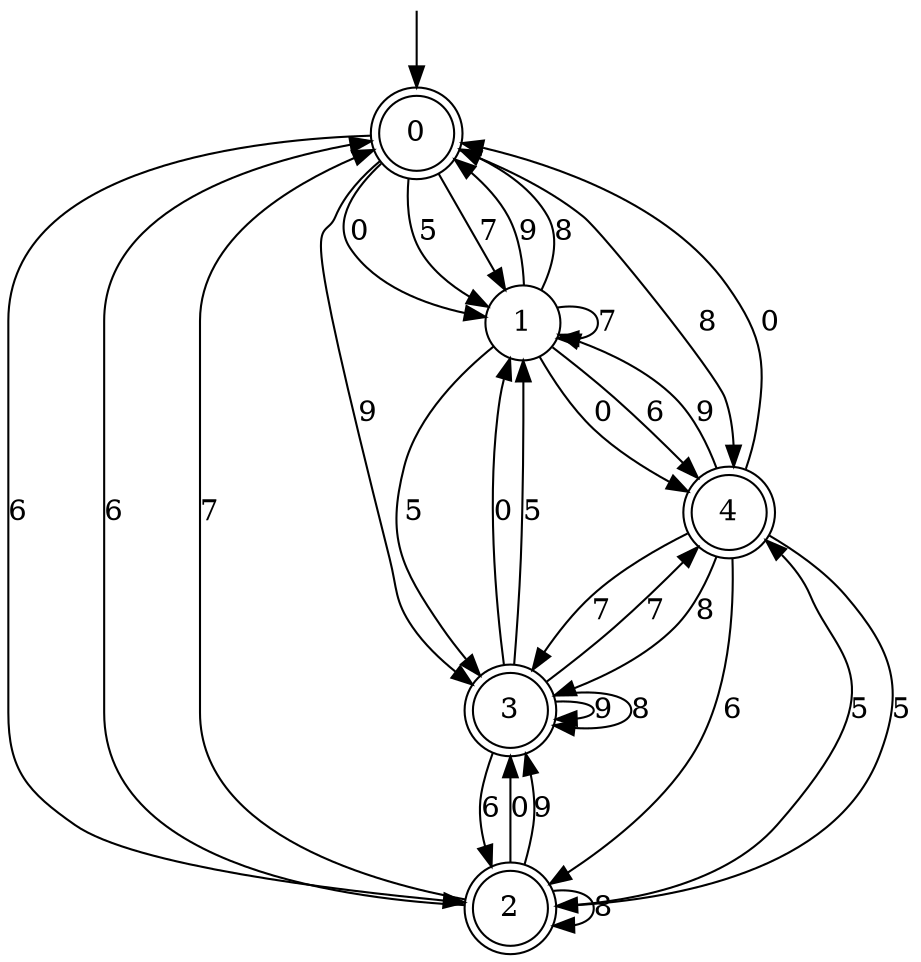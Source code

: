 digraph g {

	s0 [shape="doublecircle" label="0"];
	s1 [shape="circle" label="1"];
	s2 [shape="doublecircle" label="2"];
	s3 [shape="doublecircle" label="3"];
	s4 [shape="doublecircle" label="4"];
	s0 -> s1 [label="0"];
	s0 -> s2 [label="6"];
	s0 -> s3 [label="9"];
	s0 -> s1 [label="5"];
	s0 -> s1 [label="7"];
	s0 -> s4 [label="8"];
	s1 -> s4 [label="0"];
	s1 -> s4 [label="6"];
	s1 -> s0 [label="9"];
	s1 -> s3 [label="5"];
	s1 -> s1 [label="7"];
	s1 -> s0 [label="8"];
	s2 -> s3 [label="0"];
	s2 -> s0 [label="6"];
	s2 -> s3 [label="9"];
	s2 -> s4 [label="5"];
	s2 -> s0 [label="7"];
	s2 -> s2 [label="8"];
	s3 -> s1 [label="0"];
	s3 -> s2 [label="6"];
	s3 -> s3 [label="9"];
	s3 -> s1 [label="5"];
	s3 -> s4 [label="7"];
	s3 -> s3 [label="8"];
	s4 -> s0 [label="0"];
	s4 -> s2 [label="6"];
	s4 -> s1 [label="9"];
	s4 -> s2 [label="5"];
	s4 -> s3 [label="7"];
	s4 -> s3 [label="8"];

__start0 [label="" shape="none" width="0" height="0"];
__start0 -> s0;

}
